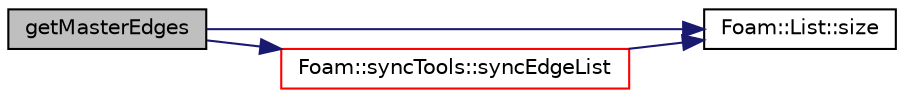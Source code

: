 digraph "getMasterEdges"
{
  bgcolor="transparent";
  edge [fontname="Helvetica",fontsize="10",labelfontname="Helvetica",labelfontsize="10"];
  node [fontname="Helvetica",fontsize="10",shape=record];
  rankdir="LR";
  Node17155 [label="getMasterEdges",height=0.2,width=0.4,color="black", fillcolor="grey75", style="filled", fontcolor="black"];
  Node17155 -> Node17156 [color="midnightblue",fontsize="10",style="solid",fontname="Helvetica"];
  Node17156 [label="Foam::List::size",height=0.2,width=0.4,color="black",URL="$a26833.html#a8a5f6fa29bd4b500caf186f60245b384",tooltip="Override size to be inconsistent with allocated storage. "];
  Node17155 -> Node17157 [color="midnightblue",fontsize="10",style="solid",fontname="Helvetica"];
  Node17157 [label="Foam::syncTools::syncEdgeList",height=0.2,width=0.4,color="red",URL="$a28657.html#a5ed3e64d2ef89e3823674727ea1b3d58",tooltip="Synchronize values on all mesh edges. "];
  Node17157 -> Node17156 [color="midnightblue",fontsize="10",style="solid",fontname="Helvetica"];
}
